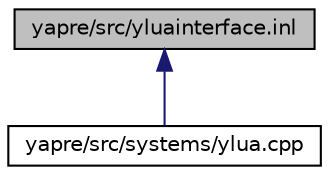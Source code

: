 digraph "yapre/src/yluainterface.inl"
{
 // LATEX_PDF_SIZE
  bgcolor="transparent";
  edge [fontname="Helvetica",fontsize="10",labelfontname="Helvetica",labelfontsize="10"];
  node [fontname="Helvetica",fontsize="10",shape=record];
  Node1 [label="yapre/src/yluainterface.inl",height=0.2,width=0.4,color="black", fillcolor="grey75", style="filled", fontcolor="black",tooltip=" "];
  Node1 -> Node2 [dir="back",color="midnightblue",fontsize="10",style="solid",fontname="Helvetica"];
  Node2 [label="yapre/src/systems/ylua.cpp",height=0.2,width=0.4,color="black",URL="$ylua_8cpp.html",tooltip=" "];
}
